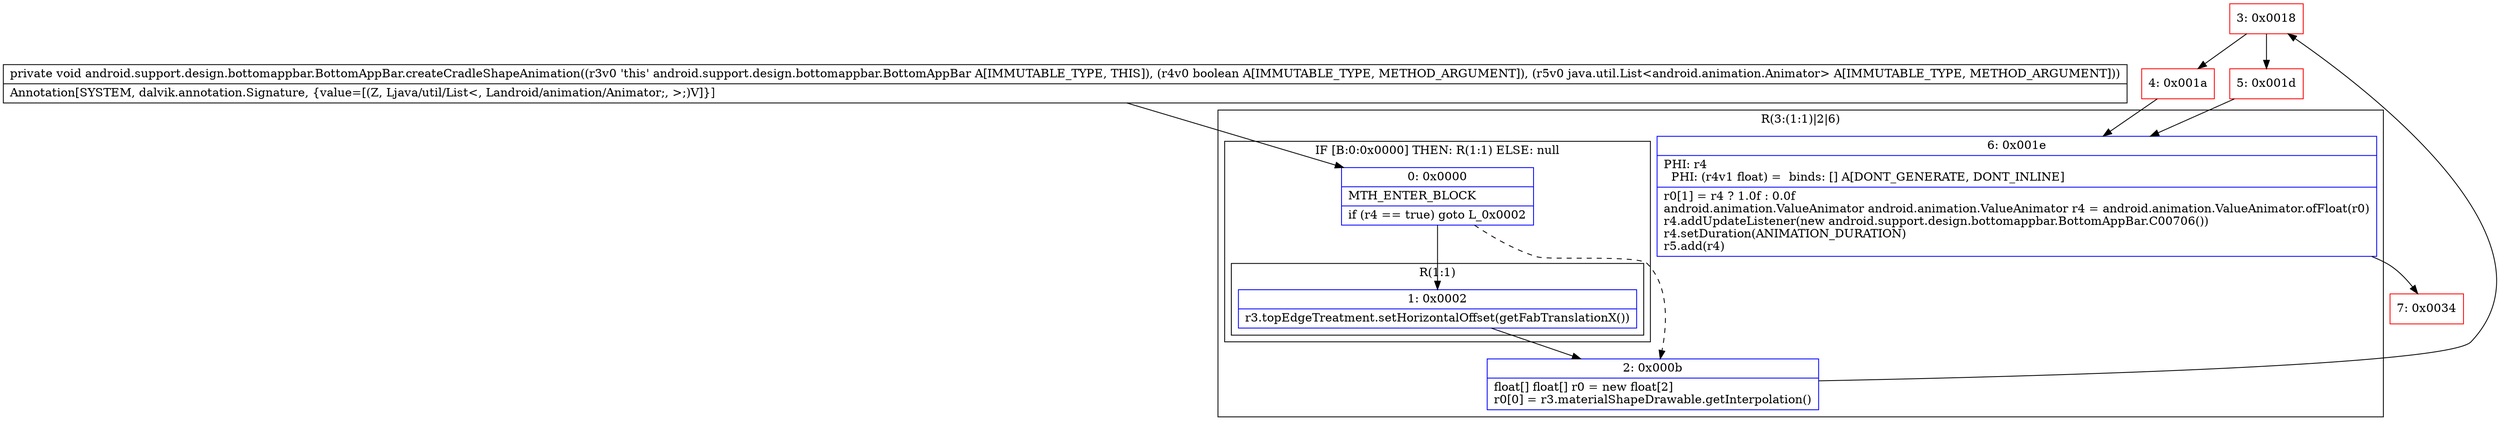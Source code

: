 digraph "CFG forandroid.support.design.bottomappbar.BottomAppBar.createCradleShapeAnimation(ZLjava\/util\/List;)V" {
subgraph cluster_Region_640013629 {
label = "R(3:(1:1)|2|6)";
node [shape=record,color=blue];
subgraph cluster_IfRegion_767693813 {
label = "IF [B:0:0x0000] THEN: R(1:1) ELSE: null";
node [shape=record,color=blue];
Node_0 [shape=record,label="{0\:\ 0x0000|MTH_ENTER_BLOCK\l|if (r4 == true) goto L_0x0002\l}"];
subgraph cluster_Region_456205636 {
label = "R(1:1)";
node [shape=record,color=blue];
Node_1 [shape=record,label="{1\:\ 0x0002|r3.topEdgeTreatment.setHorizontalOffset(getFabTranslationX())\l}"];
}
}
Node_2 [shape=record,label="{2\:\ 0x000b|float[] float[] r0 = new float[2]\lr0[0] = r3.materialShapeDrawable.getInterpolation()\l}"];
Node_6 [shape=record,label="{6\:\ 0x001e|PHI: r4 \l  PHI: (r4v1 float) =  binds: [] A[DONT_GENERATE, DONT_INLINE]\l|r0[1] = r4 ? 1.0f : 0.0f\landroid.animation.ValueAnimator android.animation.ValueAnimator r4 = android.animation.ValueAnimator.ofFloat(r0)\lr4.addUpdateListener(new android.support.design.bottomappbar.BottomAppBar.C00706())\lr4.setDuration(ANIMATION_DURATION)\lr5.add(r4)\l}"];
}
Node_3 [shape=record,color=red,label="{3\:\ 0x0018}"];
Node_4 [shape=record,color=red,label="{4\:\ 0x001a}"];
Node_5 [shape=record,color=red,label="{5\:\ 0x001d}"];
Node_7 [shape=record,color=red,label="{7\:\ 0x0034}"];
MethodNode[shape=record,label="{private void android.support.design.bottomappbar.BottomAppBar.createCradleShapeAnimation((r3v0 'this' android.support.design.bottomappbar.BottomAppBar A[IMMUTABLE_TYPE, THIS]), (r4v0 boolean A[IMMUTABLE_TYPE, METHOD_ARGUMENT]), (r5v0 java.util.List\<android.animation.Animator\> A[IMMUTABLE_TYPE, METHOD_ARGUMENT]))  | Annotation[SYSTEM, dalvik.annotation.Signature, \{value=[(Z, Ljava\/util\/List\<, Landroid\/animation\/Animator;, \>;)V]\}]\l}"];
MethodNode -> Node_0;
Node_0 -> Node_1;
Node_0 -> Node_2[style=dashed];
Node_1 -> Node_2;
Node_2 -> Node_3;
Node_6 -> Node_7;
Node_3 -> Node_4;
Node_3 -> Node_5;
Node_4 -> Node_6;
Node_5 -> Node_6;
}

